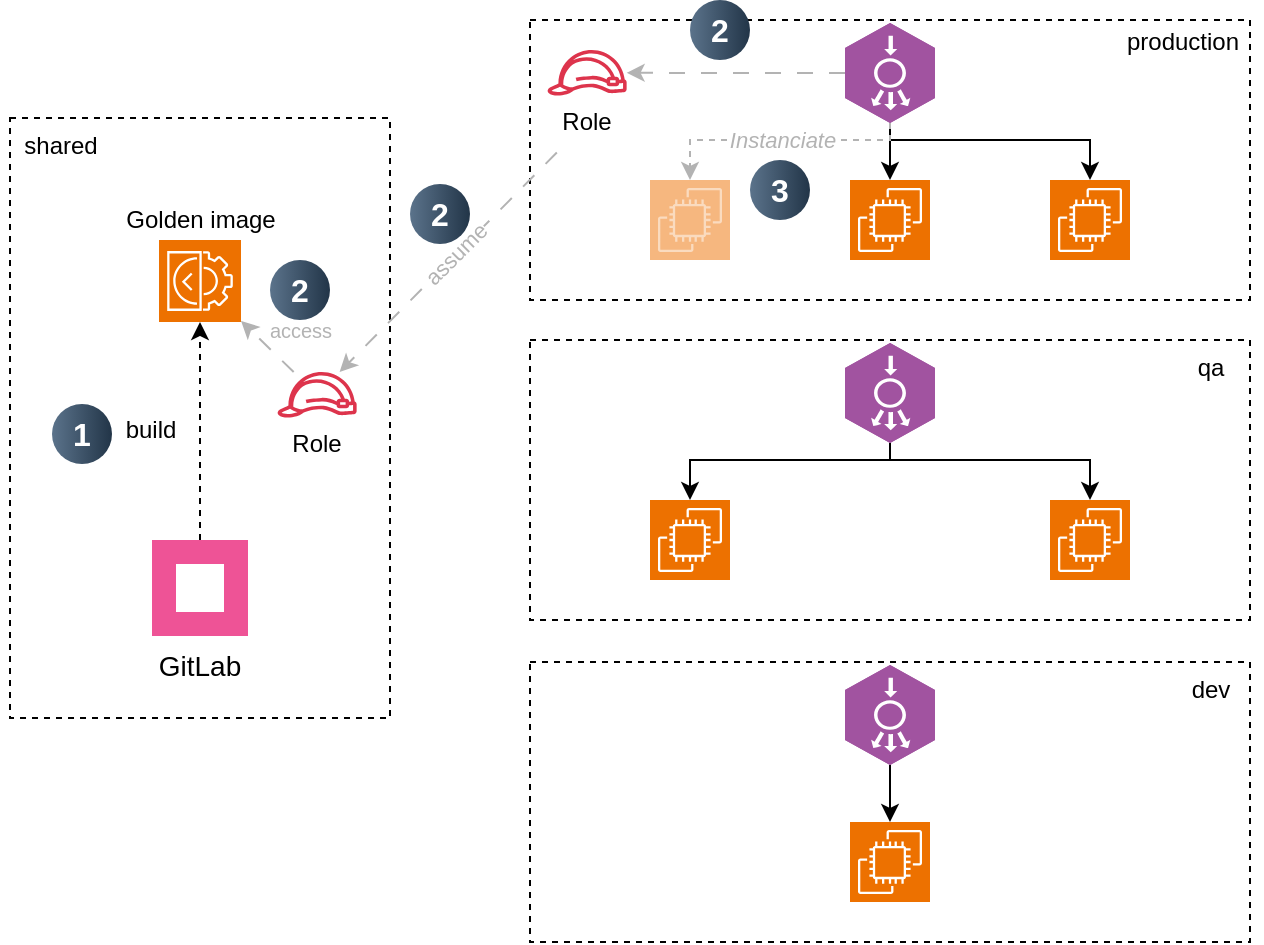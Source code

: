 <mxfile version="28.1.2">
  <diagram name="Page-1" id="UMdIsJpFt6OiylJDPuEt">
    <mxGraphModel dx="1018" dy="675" grid="1" gridSize="10" guides="1" tooltips="1" connect="1" arrows="1" fold="1" page="1" pageScale="1" pageWidth="850" pageHeight="1100" math="0" shadow="0">
      <root>
        <mxCell id="0" />
        <mxCell id="1" parent="0" />
        <mxCell id="ceMDOJEJxZefSHWDEho2-1" value="" style="rounded=0;whiteSpace=wrap;html=1;fillColor=none;dashed=1;" parent="1" vertex="1">
          <mxGeometry x="400" y="360" width="360" height="140" as="geometry" />
        </mxCell>
        <mxCell id="ceMDOJEJxZefSHWDEho2-3" value="production" style="text;html=1;align=center;verticalAlign=middle;resizable=0;points=[];autosize=1;strokeColor=none;fillColor=none;" parent="1" vertex="1">
          <mxGeometry x="686" y="356" width="80" height="30" as="geometry" />
        </mxCell>
        <mxCell id="ceMDOJEJxZefSHWDEho2-7" value="" style="edgeStyle=orthogonalEdgeStyle;rounded=0;orthogonalLoop=1;jettySize=auto;html=1;" parent="1" source="ceMDOJEJxZefSHWDEho2-4" target="ceMDOJEJxZefSHWDEho2-5" edge="1">
          <mxGeometry relative="1" as="geometry" />
        </mxCell>
        <mxCell id="ceMDOJEJxZefSHWDEho2-8" style="edgeStyle=orthogonalEdgeStyle;rounded=0;orthogonalLoop=1;jettySize=auto;html=1;" parent="1" source="ceMDOJEJxZefSHWDEho2-4" target="ceMDOJEJxZefSHWDEho2-6" edge="1">
          <mxGeometry relative="1" as="geometry">
            <Array as="points">
              <mxPoint x="580" y="420" />
              <mxPoint x="680" y="420" />
            </Array>
          </mxGeometry>
        </mxCell>
        <mxCell id="ceMDOJEJxZefSHWDEho2-23" style="edgeStyle=orthogonalEdgeStyle;rounded=0;orthogonalLoop=1;jettySize=auto;html=1;strokeColor=#B3B3B3;dashed=1;" parent="1" source="ceMDOJEJxZefSHWDEho2-4" target="ceMDOJEJxZefSHWDEho2-22" edge="1">
          <mxGeometry relative="1" as="geometry">
            <Array as="points">
              <mxPoint x="580" y="420" />
              <mxPoint x="480" y="420" />
            </Array>
          </mxGeometry>
        </mxCell>
        <mxCell id="ceMDOJEJxZefSHWDEho2-24" value="&lt;i&gt;&lt;font style=&quot;color: rgb(179, 179, 179);&quot;&gt;Instanciate&lt;/font&gt;&lt;/i&gt;" style="edgeLabel;html=1;align=center;verticalAlign=middle;resizable=0;points=[];" parent="ceMDOJEJxZefSHWDEho2-23" vertex="1" connectable="0">
          <mxGeometry x="0.194" relative="1" as="geometry">
            <mxPoint x="14" as="offset" />
          </mxGeometry>
        </mxCell>
        <mxCell id="ceMDOJEJxZefSHWDEho2-48" style="edgeStyle=orthogonalEdgeStyle;rounded=0;orthogonalLoop=1;jettySize=auto;html=1;dashed=1;dashPattern=8 8;strokeColor=#B3B3B3;" parent="1" source="ceMDOJEJxZefSHWDEho2-4" target="ceMDOJEJxZefSHWDEho2-46" edge="1">
          <mxGeometry relative="1" as="geometry" />
        </mxCell>
        <mxCell id="ceMDOJEJxZefSHWDEho2-4" value="" style="verticalLabelPosition=bottom;sketch=0;html=1;fillColor=#A153A0;strokeColor=#ffffff;verticalAlign=top;align=center;points=[[0,0.5,0],[0.125,0.25,0],[0.25,0,0],[0.5,0,0],[0.75,0,0],[0.875,0.25,0],[1,0.5,0],[0.875,0.75,0],[0.75,1,0],[0.5,1,0],[0.125,0.75,0]];pointerEvents=1;shape=mxgraph.cisco_safe.compositeIcon;bgIcon=mxgraph.cisco_safe.design.blank_device;resIcon=mxgraph.cisco_safe.design.load_balancer;rotation=90;" parent="1" vertex="1">
          <mxGeometry x="555" y="364" width="50" height="45" as="geometry" />
        </mxCell>
        <mxCell id="ceMDOJEJxZefSHWDEho2-5" value="" style="sketch=0;points=[[0,0,0],[0.25,0,0],[0.5,0,0],[0.75,0,0],[1,0,0],[0,1,0],[0.25,1,0],[0.5,1,0],[0.75,1,0],[1,1,0],[0,0.25,0],[0,0.5,0],[0,0.75,0],[1,0.25,0],[1,0.5,0],[1,0.75,0]];outlineConnect=0;fontColor=#232F3E;fillColor=#ED7100;strokeColor=#ffffff;dashed=0;verticalLabelPosition=bottom;verticalAlign=top;align=center;html=1;fontSize=12;fontStyle=0;aspect=fixed;shape=mxgraph.aws4.resourceIcon;resIcon=mxgraph.aws4.ec2;" parent="1" vertex="1">
          <mxGeometry x="560" y="440" width="40" height="40" as="geometry" />
        </mxCell>
        <mxCell id="ceMDOJEJxZefSHWDEho2-6" value="" style="sketch=0;points=[[0,0,0],[0.25,0,0],[0.5,0,0],[0.75,0,0],[1,0,0],[0,1,0],[0.25,1,0],[0.5,1,0],[0.75,1,0],[1,1,0],[0,0.25,0],[0,0.5,0],[0,0.75,0],[1,0.25,0],[1,0.5,0],[1,0.75,0]];outlineConnect=0;fontColor=#232F3E;fillColor=#ED7100;strokeColor=#ffffff;dashed=0;verticalLabelPosition=bottom;verticalAlign=top;align=center;html=1;fontSize=12;fontStyle=0;aspect=fixed;shape=mxgraph.aws4.resourceIcon;resIcon=mxgraph.aws4.ec2;" parent="1" vertex="1">
          <mxGeometry x="660" y="440" width="40" height="40" as="geometry" />
        </mxCell>
        <mxCell id="ceMDOJEJxZefSHWDEho2-9" value="" style="rounded=0;whiteSpace=wrap;html=1;fillColor=none;dashed=1;" parent="1" vertex="1">
          <mxGeometry x="140" y="409" width="190" height="300" as="geometry" />
        </mxCell>
        <mxCell id="ceMDOJEJxZefSHWDEho2-10" value="shared" style="text;html=1;align=center;verticalAlign=middle;resizable=0;points=[];autosize=1;strokeColor=none;fillColor=none;" parent="1" vertex="1">
          <mxGeometry x="135" y="408" width="60" height="30" as="geometry" />
        </mxCell>
        <mxCell id="ceMDOJEJxZefSHWDEho2-13" value="" style="sketch=0;points=[[0,0,0],[0.25,0,0],[0.5,0,0],[0.75,0,0],[1,0,0],[0,1,0],[0.25,1,0],[0.5,1,0],[0.75,1,0],[1,1,0],[0,0.25,0],[0,0.5,0],[0,0.75,0],[1,0.25,0],[1,0.5,0],[1,0.75,0]];outlineConnect=0;fontColor=#232F3E;fillColor=#ED7100;strokeColor=#ffffff;dashed=0;verticalLabelPosition=bottom;verticalAlign=top;align=center;html=1;fontSize=12;fontStyle=0;aspect=fixed;shape=mxgraph.aws4.resourceIcon;resIcon=mxgraph.aws4.ec2_image_builder;" parent="1" vertex="1">
          <mxGeometry x="214.5" y="470" width="41" height="41" as="geometry" />
        </mxCell>
        <mxCell id="ceMDOJEJxZefSHWDEho2-14" value="Golden image" style="text;html=1;align=center;verticalAlign=middle;resizable=0;points=[];autosize=1;strokeColor=none;fillColor=none;" parent="1" vertex="1">
          <mxGeometry x="185" y="445" width="100" height="30" as="geometry" />
        </mxCell>
        <mxCell id="ceMDOJEJxZefSHWDEho2-15" value="GitLab" style="shape=rect;fillColor=#EE5396;aspect=fixed;resizable=0;labelPosition=center;verticalLabelPosition=bottom;align=center;verticalAlign=top;strokeColor=none;fontSize=14;" parent="1" vertex="1">
          <mxGeometry x="211" y="620" width="48" height="48" as="geometry" />
        </mxCell>
        <mxCell id="ceMDOJEJxZefSHWDEho2-16" value="" style="fillColor=#ffffff;strokeColor=none;dashed=0;outlineConnect=0;html=1;labelPosition=center;verticalLabelPosition=bottom;verticalAlign=top;part=1;movable=0;resizable=0;rotatable=0;shape=mxgraph.ibm_cloud.logo--gitlab" parent="ceMDOJEJxZefSHWDEho2-15" vertex="1">
          <mxGeometry width="24" height="24" relative="1" as="geometry">
            <mxPoint x="12" y="12" as="offset" />
          </mxGeometry>
        </mxCell>
        <mxCell id="ceMDOJEJxZefSHWDEho2-17" style="edgeStyle=orthogonalEdgeStyle;rounded=0;orthogonalLoop=1;jettySize=auto;html=1;entryX=0.5;entryY=1;entryDx=0;entryDy=0;entryPerimeter=0;exitX=0.5;exitY=0;exitDx=0;exitDy=0;dashed=1;" parent="1" source="ceMDOJEJxZefSHWDEho2-15" target="ceMDOJEJxZefSHWDEho2-13" edge="1">
          <mxGeometry relative="1" as="geometry" />
        </mxCell>
        <mxCell id="ceMDOJEJxZefSHWDEho2-18" value="build" style="text;html=1;align=center;verticalAlign=middle;resizable=0;points=[];autosize=1;strokeColor=none;fillColor=none;" parent="1" vertex="1">
          <mxGeometry x="185" y="550" width="50" height="30" as="geometry" />
        </mxCell>
        <mxCell id="ceMDOJEJxZefSHWDEho2-21" value="" style="group" parent="1" vertex="1" connectable="0">
          <mxGeometry x="260" y="536" width="60" height="44" as="geometry" />
        </mxCell>
        <mxCell id="ceMDOJEJxZefSHWDEho2-19" value="" style="sketch=0;outlineConnect=0;fontColor=#232F3E;gradientColor=none;fillColor=#DD344C;strokeColor=none;dashed=0;verticalLabelPosition=bottom;verticalAlign=top;align=center;html=1;fontSize=12;fontStyle=0;aspect=fixed;pointerEvents=1;shape=mxgraph.aws4.role;" parent="ceMDOJEJxZefSHWDEho2-21" vertex="1">
          <mxGeometry x="13.386" width="40.34" height="22.757" as="geometry" />
        </mxCell>
        <mxCell id="ceMDOJEJxZefSHWDEho2-20" value="Role" style="text;html=1;align=center;verticalAlign=middle;resizable=0;points=[];autosize=1;strokeColor=none;fillColor=none;" parent="ceMDOJEJxZefSHWDEho2-21" vertex="1">
          <mxGeometry x="8.256" y="21.241" width="50" height="30" as="geometry" />
        </mxCell>
        <mxCell id="ceMDOJEJxZefSHWDEho2-22" value="" style="sketch=0;points=[[0,0,0],[0.25,0,0],[0.5,0,0],[0.75,0,0],[1,0,0],[0,1,0],[0.25,1,0],[0.5,1,0],[0.75,1,0],[1,1,0],[0,0.25,0],[0,0.5,0],[0,0.75,0],[1,0.25,0],[1,0.5,0],[1,0.75,0]];outlineConnect=0;fontColor=#232F3E;fillColor=#ED7100;strokeColor=#ffffff;dashed=0;verticalLabelPosition=bottom;verticalAlign=top;align=center;html=1;fontSize=12;fontStyle=0;aspect=fixed;shape=mxgraph.aws4.resourceIcon;resIcon=mxgraph.aws4.ec2;opacity=50;" parent="1" vertex="1">
          <mxGeometry x="460" y="440" width="40" height="40" as="geometry" />
        </mxCell>
        <mxCell id="ceMDOJEJxZefSHWDEho2-25" value="" style="rounded=0;whiteSpace=wrap;html=1;fillColor=none;dashed=1;" parent="1" vertex="1">
          <mxGeometry x="400" y="520" width="360" height="140" as="geometry" />
        </mxCell>
        <mxCell id="ceMDOJEJxZefSHWDEho2-26" value="" style="edgeStyle=orthogonalEdgeStyle;rounded=0;orthogonalLoop=1;jettySize=auto;html=1;" parent="1" source="ceMDOJEJxZefSHWDEho2-30" target="ceMDOJEJxZefSHWDEho2-31" edge="1">
          <mxGeometry relative="1" as="geometry">
            <Array as="points">
              <mxPoint x="580" y="580" />
              <mxPoint x="480" y="580" />
            </Array>
          </mxGeometry>
        </mxCell>
        <mxCell id="ceMDOJEJxZefSHWDEho2-27" style="edgeStyle=orthogonalEdgeStyle;rounded=0;orthogonalLoop=1;jettySize=auto;html=1;" parent="1" source="ceMDOJEJxZefSHWDEho2-30" target="ceMDOJEJxZefSHWDEho2-32" edge="1">
          <mxGeometry relative="1" as="geometry">
            <Array as="points">
              <mxPoint x="580" y="580" />
              <mxPoint x="680" y="580" />
            </Array>
          </mxGeometry>
        </mxCell>
        <mxCell id="ceMDOJEJxZefSHWDEho2-30" value="" style="verticalLabelPosition=bottom;sketch=0;html=1;fillColor=#A153A0;strokeColor=#ffffff;verticalAlign=top;align=center;points=[[0,0.5,0],[0.125,0.25,0],[0.25,0,0],[0.5,0,0],[0.75,0,0],[0.875,0.25,0],[1,0.5,0],[0.875,0.75,0],[0.75,1,0],[0.5,1,0],[0.125,0.75,0]];pointerEvents=1;shape=mxgraph.cisco_safe.compositeIcon;bgIcon=mxgraph.cisco_safe.design.blank_device;resIcon=mxgraph.cisco_safe.design.load_balancer;rotation=90;" parent="1" vertex="1">
          <mxGeometry x="555" y="524" width="50" height="45" as="geometry" />
        </mxCell>
        <mxCell id="ceMDOJEJxZefSHWDEho2-31" value="" style="sketch=0;points=[[0,0,0],[0.25,0,0],[0.5,0,0],[0.75,0,0],[1,0,0],[0,1,0],[0.25,1,0],[0.5,1,0],[0.75,1,0],[1,1,0],[0,0.25,0],[0,0.5,0],[0,0.75,0],[1,0.25,0],[1,0.5,0],[1,0.75,0]];outlineConnect=0;fontColor=#232F3E;fillColor=#ED7100;strokeColor=#ffffff;dashed=0;verticalLabelPosition=bottom;verticalAlign=top;align=center;html=1;fontSize=12;fontStyle=0;aspect=fixed;shape=mxgraph.aws4.resourceIcon;resIcon=mxgraph.aws4.ec2;" parent="1" vertex="1">
          <mxGeometry x="460" y="600" width="40" height="40" as="geometry" />
        </mxCell>
        <mxCell id="ceMDOJEJxZefSHWDEho2-32" value="" style="sketch=0;points=[[0,0,0],[0.25,0,0],[0.5,0,0],[0.75,0,0],[1,0,0],[0,1,0],[0.25,1,0],[0.5,1,0],[0.75,1,0],[1,1,0],[0,0.25,0],[0,0.5,0],[0,0.75,0],[1,0.25,0],[1,0.5,0],[1,0.75,0]];outlineConnect=0;fontColor=#232F3E;fillColor=#ED7100;strokeColor=#ffffff;dashed=0;verticalLabelPosition=bottom;verticalAlign=top;align=center;html=1;fontSize=12;fontStyle=0;aspect=fixed;shape=mxgraph.aws4.resourceIcon;resIcon=mxgraph.aws4.ec2;" parent="1" vertex="1">
          <mxGeometry x="660" y="600" width="40" height="40" as="geometry" />
        </mxCell>
        <mxCell id="ceMDOJEJxZefSHWDEho2-34" value="qa" style="text;html=1;align=center;verticalAlign=middle;resizable=0;points=[];autosize=1;strokeColor=none;fillColor=none;" parent="1" vertex="1">
          <mxGeometry x="720" y="519" width="40" height="30" as="geometry" />
        </mxCell>
        <mxCell id="ceMDOJEJxZefSHWDEho2-35" value="" style="rounded=0;whiteSpace=wrap;html=1;fillColor=none;dashed=1;" parent="1" vertex="1">
          <mxGeometry x="400" y="681" width="360" height="140" as="geometry" />
        </mxCell>
        <mxCell id="ceMDOJEJxZefSHWDEho2-36" value="" style="edgeStyle=orthogonalEdgeStyle;rounded=0;orthogonalLoop=1;jettySize=auto;html=1;" parent="1" source="ceMDOJEJxZefSHWDEho2-40" target="ceMDOJEJxZefSHWDEho2-41" edge="1">
          <mxGeometry relative="1" as="geometry" />
        </mxCell>
        <mxCell id="ceMDOJEJxZefSHWDEho2-40" value="" style="verticalLabelPosition=bottom;sketch=0;html=1;fillColor=#A153A0;strokeColor=#ffffff;verticalAlign=top;align=center;points=[[0,0.5,0],[0.125,0.25,0],[0.25,0,0],[0.5,0,0],[0.75,0,0],[0.875,0.25,0],[1,0.5,0],[0.875,0.75,0],[0.75,1,0],[0.5,1,0],[0.125,0.75,0]];pointerEvents=1;shape=mxgraph.cisco_safe.compositeIcon;bgIcon=mxgraph.cisco_safe.design.blank_device;resIcon=mxgraph.cisco_safe.design.load_balancer;rotation=90;" parent="1" vertex="1">
          <mxGeometry x="555" y="685" width="50" height="45" as="geometry" />
        </mxCell>
        <mxCell id="ceMDOJEJxZefSHWDEho2-41" value="" style="sketch=0;points=[[0,0,0],[0.25,0,0],[0.5,0,0],[0.75,0,0],[1,0,0],[0,1,0],[0.25,1,0],[0.5,1,0],[0.75,1,0],[1,1,0],[0,0.25,0],[0,0.5,0],[0,0.75,0],[1,0.25,0],[1,0.5,0],[1,0.75,0]];outlineConnect=0;fontColor=#232F3E;fillColor=#ED7100;strokeColor=#ffffff;dashed=0;verticalLabelPosition=bottom;verticalAlign=top;align=center;html=1;fontSize=12;fontStyle=0;aspect=fixed;shape=mxgraph.aws4.resourceIcon;resIcon=mxgraph.aws4.ec2;" parent="1" vertex="1">
          <mxGeometry x="560" y="761" width="40" height="40" as="geometry" />
        </mxCell>
        <mxCell id="ceMDOJEJxZefSHWDEho2-44" value="dev" style="text;html=1;align=center;verticalAlign=middle;resizable=0;points=[];autosize=1;strokeColor=none;fillColor=none;" parent="1" vertex="1">
          <mxGeometry x="720" y="680" width="40" height="30" as="geometry" />
        </mxCell>
        <mxCell id="ceMDOJEJxZefSHWDEho2-45" value="" style="group" parent="1" vertex="1" connectable="0">
          <mxGeometry x="395" y="375" width="60" height="44" as="geometry" />
        </mxCell>
        <mxCell id="ceMDOJEJxZefSHWDEho2-46" value="" style="sketch=0;outlineConnect=0;fontColor=#232F3E;gradientColor=none;fillColor=#DD344C;strokeColor=none;dashed=0;verticalLabelPosition=bottom;verticalAlign=top;align=center;html=1;fontSize=12;fontStyle=0;aspect=fixed;pointerEvents=1;shape=mxgraph.aws4.role;" parent="ceMDOJEJxZefSHWDEho2-45" vertex="1">
          <mxGeometry x="13.386" width="40.34" height="22.757" as="geometry" />
        </mxCell>
        <mxCell id="ceMDOJEJxZefSHWDEho2-47" value="Role" style="text;html=1;align=center;verticalAlign=middle;resizable=0;points=[];autosize=1;strokeColor=none;fillColor=none;" parent="ceMDOJEJxZefSHWDEho2-45" vertex="1">
          <mxGeometry x="8.256" y="21.241" width="50" height="30" as="geometry" />
        </mxCell>
        <mxCell id="ceMDOJEJxZefSHWDEho2-49" style="rounded=0;orthogonalLoop=1;jettySize=auto;html=1;fillColor=#f5f5f5;strokeColor=#B3B3B3;dashed=1;dashPattern=8 8;" parent="1" source="ceMDOJEJxZefSHWDEho2-47" target="ceMDOJEJxZefSHWDEho2-19" edge="1">
          <mxGeometry relative="1" as="geometry" />
        </mxCell>
        <mxCell id="ceMDOJEJxZefSHWDEho2-52" value="&lt;font style=&quot;color: rgb(179, 179, 179);&quot;&gt;assume&lt;/font&gt;" style="edgeLabel;html=1;align=center;verticalAlign=middle;resizable=0;points=[];rotation=-45;" parent="ceMDOJEJxZefSHWDEho2-49" vertex="1" connectable="0">
          <mxGeometry x="-0.068" relative="1" as="geometry">
            <mxPoint as="offset" />
          </mxGeometry>
        </mxCell>
        <mxCell id="ceMDOJEJxZefSHWDEho2-50" style="rounded=0;orthogonalLoop=1;jettySize=auto;html=1;fillColor=#f5f5f5;strokeColor=#B3B3B3;dashed=1;dashPattern=8 8;" parent="1" source="ceMDOJEJxZefSHWDEho2-19" target="ceMDOJEJxZefSHWDEho2-13" edge="1">
          <mxGeometry relative="1" as="geometry">
            <mxPoint x="408" y="520" as="sourcePoint" />
            <mxPoint x="300" y="630" as="targetPoint" />
          </mxGeometry>
        </mxCell>
        <mxCell id="ceMDOJEJxZefSHWDEho2-51" value="&lt;font style=&quot;font-size: 10px; color: rgb(179, 179, 179);&quot;&gt;access&lt;/font&gt;" style="text;html=1;align=center;verticalAlign=middle;resizable=0;points=[];autosize=1;strokeColor=none;fillColor=none;" parent="1" vertex="1">
          <mxGeometry x="260" y="500" width="50" height="30" as="geometry" />
        </mxCell>
        <mxCell id="ceMDOJEJxZefSHWDEho2-54" value="1" style="ellipse;whiteSpace=wrap;html=1;aspect=fixed;rotation=0;gradientColor=#223548;strokeColor=none;gradientDirection=east;fillColor=#5b738b;rounded=0;pointerEvents=0;fontFamily=Helvetica;fontSize=16;fontColor=#FFFFFF;spacingTop=4;spacingBottom=4;spacingLeft=4;spacingRight=4;points=[];fontStyle=1" parent="1" vertex="1">
          <mxGeometry x="161" y="552" width="30" height="30" as="geometry" />
        </mxCell>
        <mxCell id="ceMDOJEJxZefSHWDEho2-56" value="2" style="ellipse;whiteSpace=wrap;html=1;aspect=fixed;rotation=0;gradientColor=#223548;strokeColor=none;gradientDirection=east;fillColor=#5b738b;rounded=0;pointerEvents=0;fontFamily=Helvetica;fontSize=16;fontColor=#FFFFFF;spacingTop=4;spacingBottom=4;spacingLeft=4;spacingRight=4;points=[];fontStyle=1" parent="1" vertex="1">
          <mxGeometry x="480" y="350" width="30" height="30" as="geometry" />
        </mxCell>
        <mxCell id="ceMDOJEJxZefSHWDEho2-57" value="2" style="ellipse;whiteSpace=wrap;html=1;aspect=fixed;rotation=0;gradientColor=#223548;strokeColor=none;gradientDirection=east;fillColor=#5b738b;rounded=0;pointerEvents=0;fontFamily=Helvetica;fontSize=16;fontColor=#FFFFFF;spacingTop=4;spacingBottom=4;spacingLeft=4;spacingRight=4;points=[];fontStyle=1" parent="1" vertex="1">
          <mxGeometry x="340" y="442" width="30" height="30" as="geometry" />
        </mxCell>
        <mxCell id="ceMDOJEJxZefSHWDEho2-58" value="2" style="ellipse;whiteSpace=wrap;html=1;aspect=fixed;rotation=0;gradientColor=#223548;strokeColor=none;gradientDirection=east;fillColor=#5b738b;rounded=0;pointerEvents=0;fontFamily=Helvetica;fontSize=16;fontColor=#FFFFFF;spacingTop=4;spacingBottom=4;spacingLeft=4;spacingRight=4;points=[];fontStyle=1" parent="1" vertex="1">
          <mxGeometry x="270" y="480" width="30" height="30" as="geometry" />
        </mxCell>
        <mxCell id="ceMDOJEJxZefSHWDEho2-60" value="3" style="ellipse;whiteSpace=wrap;html=1;aspect=fixed;rotation=0;gradientColor=#223548;strokeColor=none;gradientDirection=east;fillColor=#5b738b;rounded=0;pointerEvents=0;fontFamily=Helvetica;fontSize=16;fontColor=#FFFFFF;spacingTop=4;spacingBottom=4;spacingLeft=4;spacingRight=4;points=[];fontStyle=1" parent="1" vertex="1">
          <mxGeometry x="510" y="430" width="30" height="30" as="geometry" />
        </mxCell>
      </root>
    </mxGraphModel>
  </diagram>
</mxfile>
